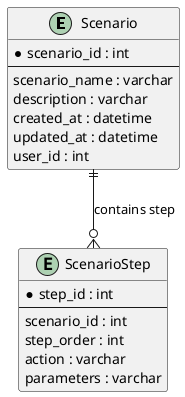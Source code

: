 @startuml

entity Scenario {
  * scenario_id : int
  --
  scenario_name : varchar
  description : varchar
  created_at : datetime
  updated_at : datetime
  user_id : int
}

entity ScenarioStep {
  * step_id : int
  --
  scenario_id : int
  step_order : int
  action : varchar
  parameters : varchar
}

Scenario ||--o{ ScenarioStep : "contains step"
@enduml
